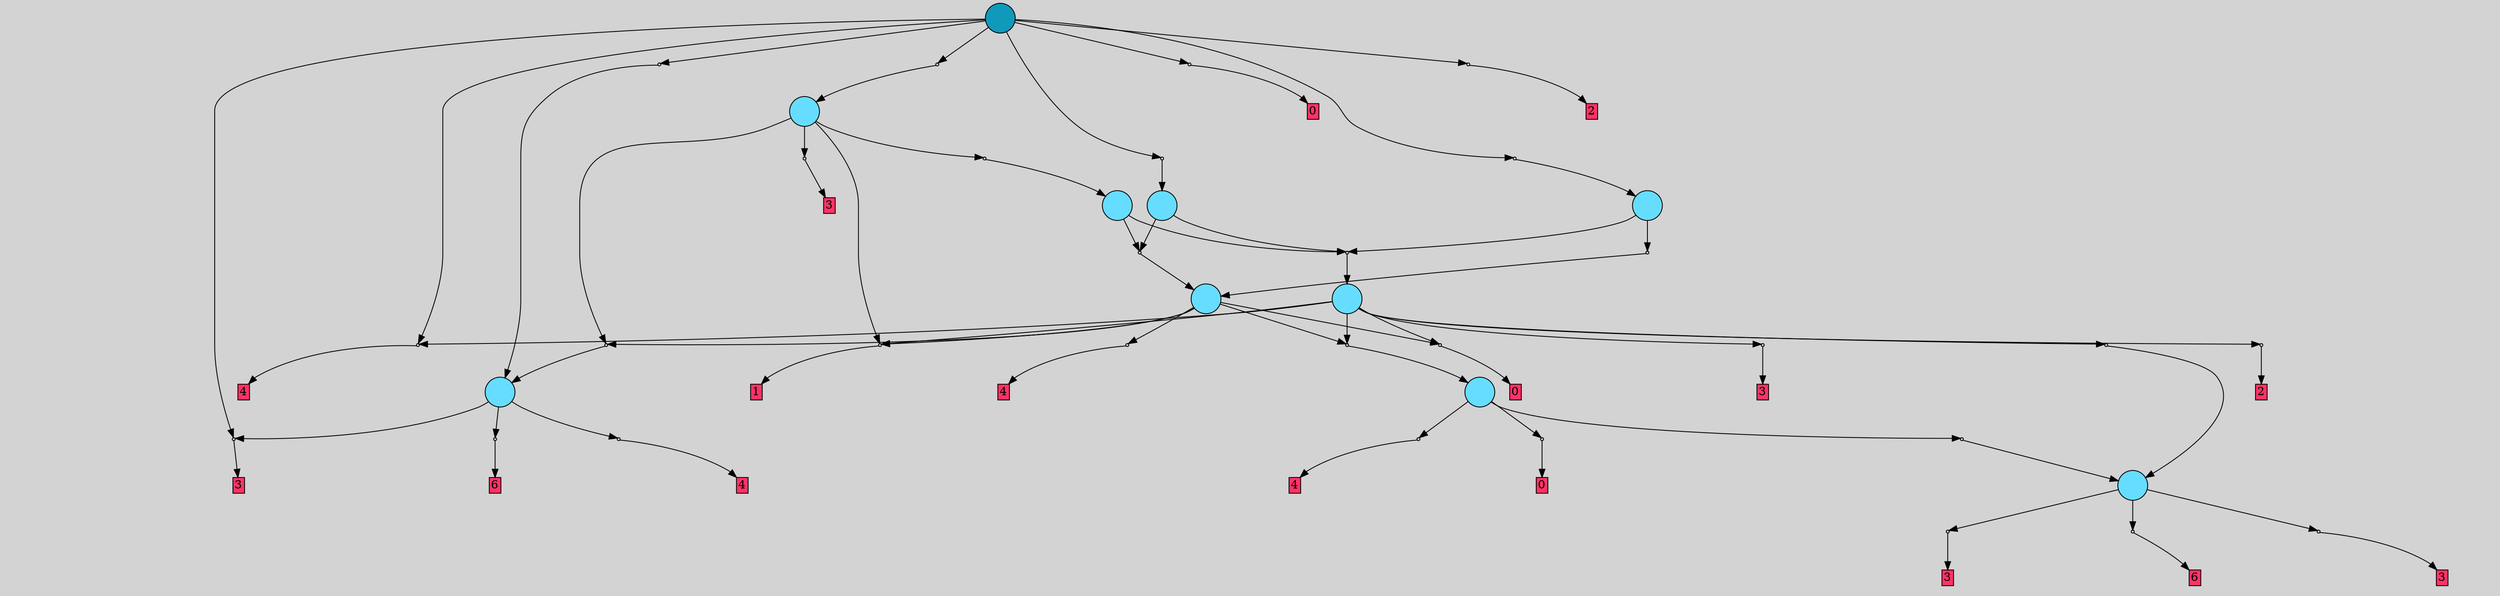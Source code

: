 // File exported with GEGELATI v1.3.1
// On the 2024-04-12 16:06:21
// With the File::TPGGraphDotExporter
digraph{
	graph[pad = "0.212, 0.055" bgcolor = lightgray]
	node[shape=circle style = filled label = ""]
		T0 [fillcolor="#66ddff"]
		T1 [fillcolor="#66ddff"]
		T2 [fillcolor="#66ddff"]
		T3 [fillcolor="#66ddff"]
		T4 [fillcolor="#66ddff"]
		T5 [fillcolor="#66ddff"]
		T6 [fillcolor="#66ddff"]
		T7 [fillcolor="#66ddff"]
		T8 [fillcolor="#66ddff"]
		T9 [fillcolor="#1199bb"]
		P0 [fillcolor="#cccccc" shape=point] //
		I0 [shape=box style=invis label="4|0&1|5#2|2#3|5#0|1#4|0#1|5&#92;n"]
		P0 -> I0[style=invis]
		A0 [fillcolor="#ff3366" shape=box margin=0.03 width=0 height=0 label="3"]
		T0 -> P0 -> A0
		P1 [fillcolor="#cccccc" shape=point] //
		I1 [shape=box style=invis label="0|0&3|1#1|3#2|6#0|0#0|2#3|6&#92;n"]
		P1 -> I1[style=invis]
		A1 [fillcolor="#ff3366" shape=box margin=0.03 width=0 height=0 label="6"]
		T0 -> P1 -> A1
		P2 [fillcolor="#cccccc" shape=point] //
		I2 [shape=box style=invis label="1|0&1|1#2|0#2|1#4|2#3|4#2|2&#92;n"]
		P2 -> I2[style=invis]
		A2 [fillcolor="#ff3366" shape=box margin=0.03 width=0 height=0 label="3"]
		T0 -> P2 -> A2
		P3 [fillcolor="#cccccc" shape=point] //
		I3 [shape=box style=invis label="1|0&4|1#4|4#1|3#3|0#1|1#4|3&#92;n"]
		P3 -> I3[style=invis]
		A3 [fillcolor="#ff3366" shape=box margin=0.03 width=0 height=0 label="4"]
		T1 -> P3 -> A3
		P4 [fillcolor="#cccccc" shape=point] //
		I4 [shape=box style=invis label="1|0&3|3#4|0#4|5#3|3#2|5#3|1&#92;n"]
		P4 -> I4[style=invis]
		A4 [fillcolor="#ff3366" shape=box margin=0.03 width=0 height=0 label="0"]
		T1 -> P4 -> A4
		P5 [fillcolor="#cccccc" shape=point] //
		I5 [shape=box style=invis label="2|0&3|1#4|7#2|6#3|1#1|3#4|5&#92;n"]
		P5 -> I5[style=invis]
		T1 -> P5 -> T0
		P6 [fillcolor="#cccccc" shape=point] //
		I6 [shape=box style=invis label="4|0&1|5#2|2#3|5#0|1#4|0#1|5&#92;n"]
		P6 -> I6[style=invis]
		A5 [fillcolor="#ff3366" shape=box margin=0.03 width=0 height=0 label="3"]
		T2 -> P6 -> A5
		P7 [fillcolor="#cccccc" shape=point] //
		I7 [shape=box style=invis label="6|0&3|2#3|3#2|5#0|0#0|4#4|6&#92;n"]
		P7 -> I7[style=invis]
		A6 [fillcolor="#ff3366" shape=box margin=0.03 width=0 height=0 label="4"]
		T2 -> P7 -> A6
		P8 [fillcolor="#cccccc" shape=point] //
		I8 [shape=box style=invis label="7|0&0|6#2|1#0|0#2|5#3|1#3|0&#92;n"]
		P8 -> I8[style=invis]
		A7 [fillcolor="#ff3366" shape=box margin=0.03 width=0 height=0 label="6"]
		T2 -> P8 -> A7
		P9 [fillcolor="#cccccc" shape=point] //
		I9 [shape=box style=invis label="6|0&3|7#1|1#3|6#0|5#4|5#2|2&#92;n"]
		P9 -> I9[style=invis]
		A8 [fillcolor="#ff3366" shape=box margin=0.03 width=0 height=0 label="1"]
		T3 -> P9 -> A8
		P10 [fillcolor="#cccccc" shape=point] //
		I10 [shape=box style=invis label="2|0&3|2#4|7#2|6#3|1#1|3#4|6&#92;n"]
		P10 -> I10[style=invis]
		T3 -> P10 -> T0
		P11 [fillcolor="#cccccc" shape=point] //
		I11 [shape=box style=invis label="8|0&1|0#2|3#1|4#0|5#0|5#3|4&#92;n"]
		P11 -> I11[style=invis]
		A9 [fillcolor="#ff3366" shape=box margin=0.03 width=0 height=0 label="4"]
		T3 -> P11 -> A9
		P12 [fillcolor="#cccccc" shape=point] //
		I12 [shape=box style=invis label="6|0&3|2#2|0#0|1#2|0#3|3#2|6&#92;n"]
		P12 -> I12[style=invis]
		A10 [fillcolor="#ff3366" shape=box margin=0.03 width=0 height=0 label="2"]
		T3 -> P12 -> A10
		P13 [fillcolor="#cccccc" shape=point] //
		I13 [shape=box style=invis label="2|5&3|7#1|3#2|5#0|1#0|5#4|6&#92;n1|0&0|5#3|4#1|2#4|3#4|4#1|7&#92;n"]
		P13 -> I13[style=invis]
		A11 [fillcolor="#ff3366" shape=box margin=0.03 width=0 height=0 label="0"]
		T3 -> P13 -> A11
		P14 [fillcolor="#cccccc" shape=point] //
		I14 [shape=box style=invis label="8|0&3|0#2|6#2|6#4|4#0|6#2|7&#92;n"]
		P14 -> I14[style=invis]
		T3 -> P14 -> T1
		P15 [fillcolor="#cccccc" shape=point] //
		I15 [shape=box style=invis label="4|0&1|5#2|2#3|5#0|1#4|0#1|4&#92;n"]
		P15 -> I15[style=invis]
		A12 [fillcolor="#ff3366" shape=box margin=0.03 width=0 height=0 label="3"]
		T3 -> P15 -> A12
		T4 -> P13
		T4 -> P14
		P16 [fillcolor="#cccccc" shape=point] //
		I16 [shape=box style=invis label="0|2&1|2#0|3#1|2#4|4#0|2#0|2&#92;n3|0&0|2#2|0#2|6#1|3#3|6#0|4&#92;n"]
		P16 -> I16[style=invis]
		T4 -> P16 -> T2
		P17 [fillcolor="#cccccc" shape=point] //
		I17 [shape=box style=invis label="8|0&1|0#2|3#1|4#1|5#0|5#3|4&#92;n"]
		P17 -> I17[style=invis]
		A13 [fillcolor="#ff3366" shape=box margin=0.03 width=0 height=0 label="4"]
		T4 -> P17 -> A13
		T4 -> P9
		P18 [fillcolor="#cccccc" shape=point] //
		I18 [shape=box style=invis label="6|0&1|2#2|0#0|1#2|0#3|3#2|6&#92;n"]
		P18 -> I18[style=invis]
		T5 -> P18 -> T3
		P19 [fillcolor="#cccccc" shape=point] //
		I19 [shape=box style=invis label="6|0&2|5#3|1#3|6#0|5#4|5#4|2&#92;n"]
		P19 -> I19[style=invis]
		T5 -> P19 -> T4
		P20 [fillcolor="#cccccc" shape=point] //
		I20 [shape=box style=invis label="6|0&2|5#3|1#3|6#0|5#4|5#4|2&#92;n"]
		P20 -> I20[style=invis]
		T6 -> P20 -> T4
		T6 -> P18
		T7 -> P20
		T7 -> P18
		P21 [fillcolor="#cccccc" shape=point] //
		I21 [shape=box style=invis label="6|0&3|5#1|1#3|6#0|5#4|5#2|2&#92;n"]
		P21 -> I21[style=invis]
		A14 [fillcolor="#ff3366" shape=box margin=0.03 width=0 height=0 label="3"]
		T8 -> P21 -> A14
		T8 -> P16
		T8 -> P9
		P22 [fillcolor="#cccccc" shape=point] //
		I22 [shape=box style=invis label="6|0&2|5#3|1#3|6#0|5#4|5#4|2&#92;n"]
		P22 -> I22[style=invis]
		T8 -> P22 -> T6
		P23 [fillcolor="#cccccc" shape=point] //
		I23 [shape=box style=invis label="8|5&3|1#0|6#2|7#3|0#0|6#3|0&#92;n1|0&0|5#3|4#1|6#4|3#4|4#1|7&#92;n"]
		P23 -> I23[style=invis]
		T9 -> P23 -> T2
		P24 [fillcolor="#cccccc" shape=point] //
		I24 [shape=box style=invis label="6|6&3|0#4|5#4|3#2|7#4|5#4|2&#92;n6|0&0|6#1|3#1|4#4|0#4|2#3|7&#92;n"]
		P24 -> I24[style=invis]
		T9 -> P24 -> T8
		P25 [fillcolor="#cccccc" shape=point] //
		I25 [shape=box style=invis label="7|2&2|4#3|6#3|5#0|0#4|5#1|4&#92;n3|0&0|2#2|0#2|6#1|3#3|6#0|4&#92;n"]
		P25 -> I25[style=invis]
		T9 -> P25 -> T7
		P26 [fillcolor="#cccccc" shape=point] //
		I26 [shape=box style=invis label="2|5&3|7#1|3#2|5#0|1#0|5#4|6&#92;n1|0&0|5#3|6#1|2#4|3#4|4#1|7&#92;n"]
		P26 -> I26[style=invis]
		A15 [fillcolor="#ff3366" shape=box margin=0.03 width=0 height=0 label="0"]
		T9 -> P26 -> A15
		T9 -> P11
		P27 [fillcolor="#cccccc" shape=point] //
		I27 [shape=box style=invis label="0|2&1|2#0|3#1|2#4|4#0|2#0|2&#92;n3|0&0|2#2|0#2|6#1|3#3|6#0|4&#92;n"]
		P27 -> I27[style=invis]
		T9 -> P27 -> T5
		P28 [fillcolor="#cccccc" shape=point] //
		I28 [shape=box style=invis label="6|0&3|2#2|0#0|1#2|0#3|3#2|6&#92;n"]
		P28 -> I28[style=invis]
		A16 [fillcolor="#ff3366" shape=box margin=0.03 width=0 height=0 label="2"]
		T9 -> P28 -> A16
		T9 -> P6
		{ rank= same T9 }
}
